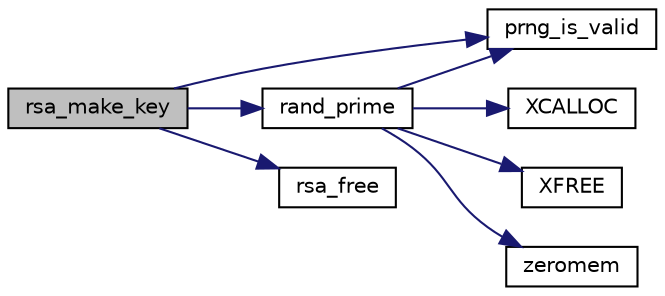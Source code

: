 digraph "rsa_make_key"
{
 // LATEX_PDF_SIZE
  edge [fontname="Helvetica",fontsize="10",labelfontname="Helvetica",labelfontsize="10"];
  node [fontname="Helvetica",fontsize="10",shape=record];
  rankdir="LR";
  Node0 [label="rsa_make_key",height=0.2,width=0.4,color="black", fillcolor="grey75", style="filled", fontcolor="black",tooltip="Create an RSA key."];
  Node0 -> Node1 [color="midnightblue",fontsize="10",style="solid",fontname="Helvetica"];
  Node1 [label="prng_is_valid",height=0.2,width=0.4,color="black", fillcolor="white", style="filled",URL="$tomcrypt__prng_8h.html#a7e4a212c1a29a3b8bb4f8d5a34676a1e",tooltip=" "];
  Node0 -> Node2 [color="midnightblue",fontsize="10",style="solid",fontname="Helvetica"];
  Node2 [label="rand_prime",height=0.2,width=0.4,color="black", fillcolor="white", style="filled",URL="$tomcrypt__pk_8h.html#a756aed6a613ea5a005bb97a4de155622",tooltip=" "];
  Node2 -> Node1 [color="midnightblue",fontsize="10",style="solid",fontname="Helvetica"];
  Node2 -> Node3 [color="midnightblue",fontsize="10",style="solid",fontname="Helvetica"];
  Node3 [label="XCALLOC",height=0.2,width=0.4,color="black", fillcolor="white", style="filled",URL="$tomcrypt__cfg_8h.html#a151dda14cd7acae31eaf1102b0cc0685",tooltip=" "];
  Node2 -> Node4 [color="midnightblue",fontsize="10",style="solid",fontname="Helvetica"];
  Node4 [label="XFREE",height=0.2,width=0.4,color="black", fillcolor="white", style="filled",URL="$tomcrypt__cfg_8h.html#a260d66fc0690e0502cf3bfe7b5244b75",tooltip=" "];
  Node2 -> Node5 [color="midnightblue",fontsize="10",style="solid",fontname="Helvetica"];
  Node5 [label="zeromem",height=0.2,width=0.4,color="black", fillcolor="white", style="filled",URL="$tomcrypt__misc_8h.html#a63b6e188713790263bfd3612fe8b398f",tooltip="Zero a block of memory."];
  Node0 -> Node6 [color="midnightblue",fontsize="10",style="solid",fontname="Helvetica"];
  Node6 [label="rsa_free",height=0.2,width=0.4,color="black", fillcolor="white", style="filled",URL="$rsa__free_8c.html#a56f84788895f943be14b89e50c72f911",tooltip="Free an RSA key from memory."];
}
